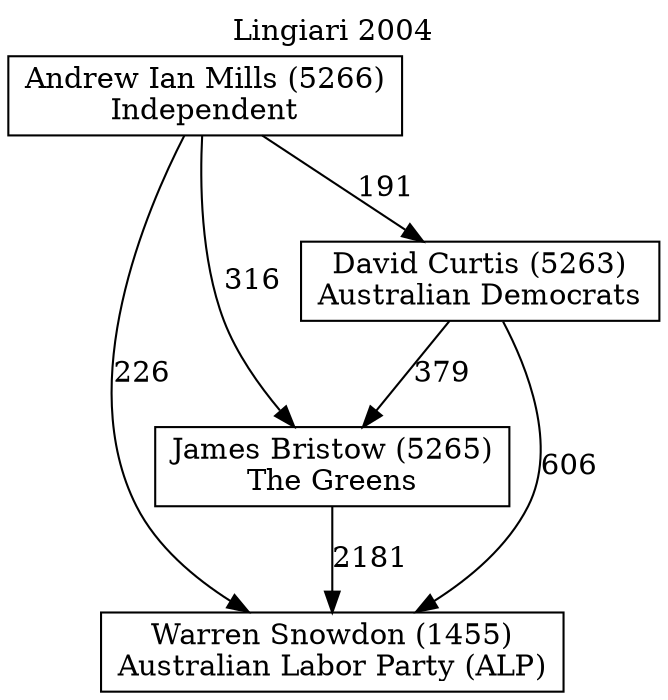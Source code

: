 // House preference flow
digraph "Warren Snowdon (1455)_Lingiari_2004" {
	graph [label="Lingiari 2004" labelloc=t mclimit=10]
	node [shape=box]
	"Warren Snowdon (1455)" [label="Warren Snowdon (1455)
Australian Labor Party (ALP)"]
	"James Bristow (5265)" [label="James Bristow (5265)
The Greens"]
	"David Curtis (5263)" [label="David Curtis (5263)
Australian Democrats"]
	"Andrew Ian Mills (5266)" [label="Andrew Ian Mills (5266)
Independent"]
	"James Bristow (5265)" -> "Warren Snowdon (1455)" [label=2181]
	"David Curtis (5263)" -> "James Bristow (5265)" [label=379]
	"Andrew Ian Mills (5266)" -> "David Curtis (5263)" [label=191]
	"David Curtis (5263)" -> "Warren Snowdon (1455)" [label=606]
	"Andrew Ian Mills (5266)" -> "Warren Snowdon (1455)" [label=226]
	"Andrew Ian Mills (5266)" -> "James Bristow (5265)" [label=316]
}
